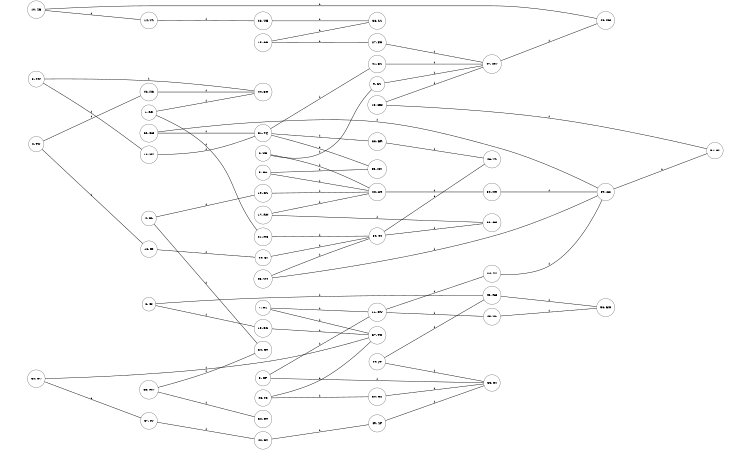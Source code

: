 digraph A {
  rankdir=LR
size="5,3"
ratio="fill"
edge[style="bold"; arrowhead="none"]
node[shape="circle"]
"0: TU" -> "16: ID"[label=1]
"0: TU" -> "42: XG"[label=1]
"1: RR" -> "21: NF"[label=1]
"1: RR" -> "44: BO"[label=1]
"2: UB" -> "9: GY"[label=1]
"2: UB" -> "28: AC"[label=1]
"3: OP" -> "11: OU"[label=1]
"3: OP" -> "53: DI"[label=1]
"4: KL" -> "19: QZ"[label=1]
"4: KL" -> "54: QT"[label=1]
"5: QA" -> "28: AC"[label=1]
"5: QA" -> "55: XM"[label=1]
"6: CI" -> "13: BC"[label=1]
"6: CI" -> "43: RH"[label=1]
"7: NZ" -> "11: OU"[label=1]
"7: NZ" -> "57: TO"[label=1]
"8: MY" -> "12: KV"[label=1]
"8: MY" -> "44: BO"[label=1]
"9: GY" -> "47: KW"[label=1]
"10: ZB" -> "14: YS"[label=1]
"10: ZB" -> "48: XH"[label=1]
"11: OU" -> "24: ZV"[label=1]
"11: OU" -> "45: YA"[label=1]
"12: KV" -> "31: MJ"[label=1]
"13: BC" -> "57: TO"[label=1]
"14: YS" -> "23: UE"[label=1]
"15: CD" -> "27: FO"[label=1]
"15: CD" -> "38: LS"[label=1]
"16: ID" -> "20: BI"[label=1]
"17: RN" -> "28: AC"[label=1]
"17: RN" -> "36: CN"[label=1]
"18: HH" -> "47: KW"[label=1]
"18: HH" -> "51: GI"[label=1]
"19: QZ" -> "28: AC"[label=1]
"20: BI" -> "30: OI"[label=1]
"21: NF" -> "30: OI"[label=1]
"22: CH" -> "31: MJ"[label=1]
"22: CH" -> "39: AA"[label=1]
"23: UE" -> "38: LS"[label=1]
"24: ZV" -> "39: AA"[label=1]
"25: YM" -> "30: OI"[label=1]
"25: YM" -> "39: AA"[label=1]
"26: IG" -> "50: QL"[label=1]
"26: IG" -> "57: TO"[label=1]
"27: FO" -> "47: KW"[label=1]
"28: AC" -> "32: KC"[label=1]
"29: JO" -> "43: RH"[label=1]
"29: JO" -> "53: DI"[label=1]
"30: OI" -> "36: CN"[label=1]
"30: OI" -> "46: VS"[label=1]
"31: MJ" -> "33: ER"[label=1]
"31: MJ" -> "41: BS"[label=1]
"31: MJ" -> "55: XM"[label=1]
"32: KC" -> "39: AA"[label=1]
"33: ER" -> "46: VS"[label=1]
"34: CV" -> "37: IU"[label=1]
"34: CV" -> "57: TO"[label=1]
"35: RW" -> "52: DT"[label=1]
"35: RW" -> "54: QT"[label=1]
"37: IU" -> "40: DY"[label=1]
"39: AA" -> "51: GI"[label=1]
"40: DY" -> "49: ZP"[label=1]
"41: BS" -> "47: KW"[label=1]
"42: XG" -> "44: BO"[label=1]
"43: RH" -> "56: HK"[label=1]
"45: YA" -> "56: HK"[label=1]
"47: KW" -> "48: XH"[label=1]
"49: ZP" -> "53: DI"[label=1]
"50: QL" -> "53: DI"[label=1]
}
